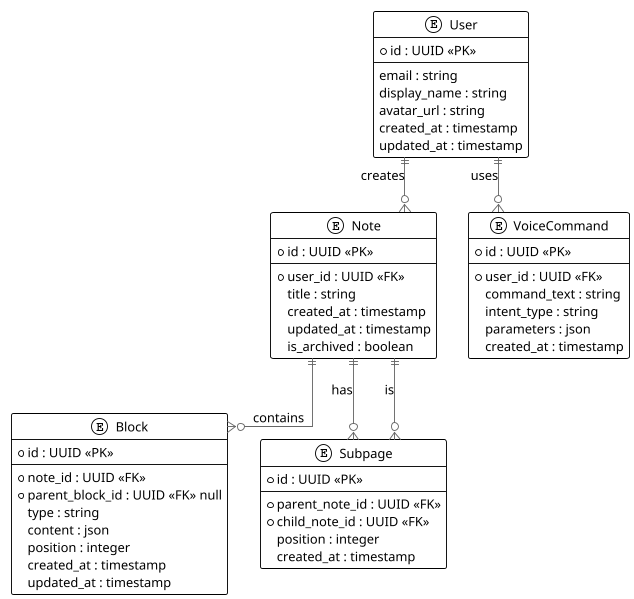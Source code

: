 @startuml VoiceNotion Entity Relationship Diagram
!theme plain

' Force 4:3 aspect ratio
scale 800*600

' Styling
skinparam linetype ortho
skinparam packageStyle rectangle
skinparam monochrome false
skinparam shadowing false
skinparam defaultFontName Arial
skinparam defaultFontSize 14
skinparam roundCorner 5
skinparam ArrowColor #666666
skinparam EntityBorderColor #666666
skinparam EntityBackgroundColor #EEEEEE

' Entities
entity "User" as user {
  *id : UUID <<PK>>
  --
  email : string
  display_name : string
  avatar_url : string
  created_at : timestamp
  updated_at : timestamp
}

entity "Note" as note {
  *id : UUID <<PK>>
  --
  *user_id : UUID <<FK>>
  title : string
  created_at : timestamp
  updated_at : timestamp
  is_archived : boolean
}

entity "Block" as block {
  *id : UUID <<PK>>
  --
  *note_id : UUID <<FK>>
  *parent_block_id : UUID <<FK>> null
  type : string
  content : json
  position : integer
  created_at : timestamp
  updated_at : timestamp
}

entity "Subpage" as subpage {
  *id : UUID <<PK>>
  --
  *parent_note_id : UUID <<FK>>
  *child_note_id : UUID <<FK>>
  position : integer
  created_at : timestamp
}

entity "VoiceCommand" as voice_command {
  *id : UUID <<PK>>
  --
  *user_id : UUID <<FK>>
  command_text : string
  intent_type : string
  parameters : json
  created_at : timestamp
}

' Relationships
user ||--o{ note : creates
note ||--o{ block : contains
note ||--o{ subpage : has
subpage }o--|| note : is
user ||--o{ voice_command : uses

@enduml 